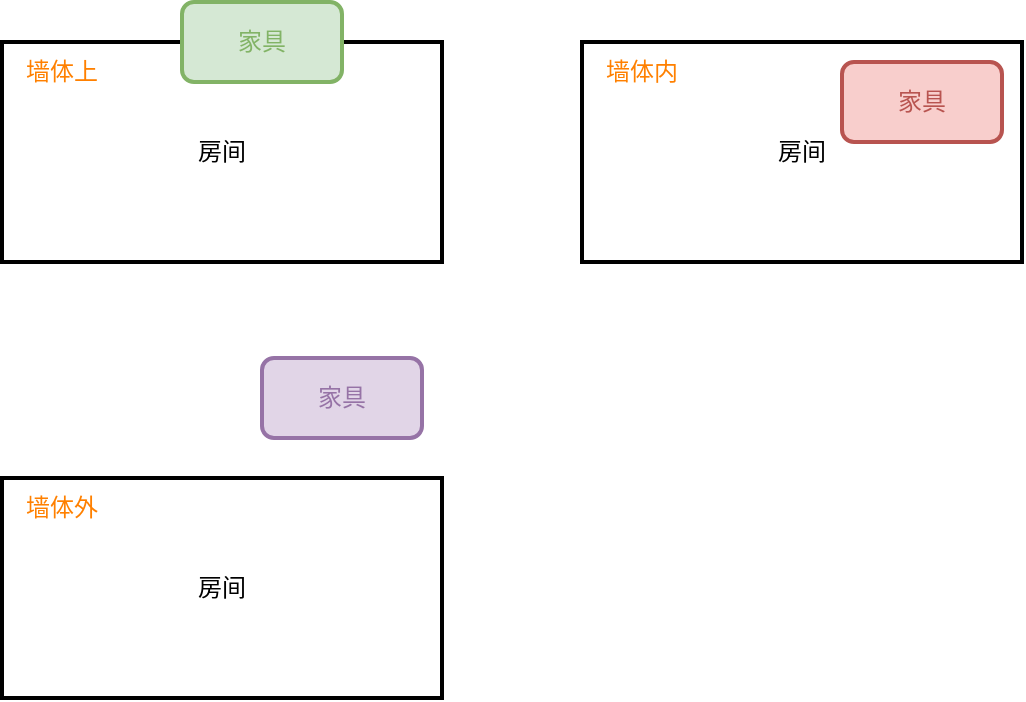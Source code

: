 <mxfile version="20.2.3" type="github"><diagram id="a8BOh4uFZclfAc7MfYIC" name="第 1 页"><mxGraphModel dx="2253" dy="744" grid="1" gridSize="10" guides="1" tooltips="1" connect="1" arrows="1" fold="1" page="1" pageScale="1" pageWidth="827" pageHeight="1169" math="0" shadow="0"><root><mxCell id="0"/><mxCell id="1" parent="0"/><mxCell id="U_PUp7Ez4TtlzPxb_GvX-4" value="房间" style="rounded=0;whiteSpace=wrap;html=1;strokeWidth=2;" vertex="1" parent="1"><mxGeometry x="-80" y="240" width="220" height="110" as="geometry"/></mxCell><mxCell id="U_PUp7Ez4TtlzPxb_GvX-5" value="家具" style="rounded=1;whiteSpace=wrap;html=1;strokeWidth=2;fillColor=#d5e8d4;strokeColor=#82b366;fontColor=#82B366;" vertex="1" parent="1"><mxGeometry x="10" y="220" width="80" height="40" as="geometry"/></mxCell><mxCell id="U_PUp7Ez4TtlzPxb_GvX-8" value="房间" style="rounded=0;whiteSpace=wrap;html=1;strokeWidth=2;" vertex="1" parent="1"><mxGeometry x="210" y="240" width="220" height="110" as="geometry"/></mxCell><mxCell id="U_PUp7Ez4TtlzPxb_GvX-9" value="家具" style="rounded=1;whiteSpace=wrap;html=1;strokeWidth=2;fillColor=#f8cecc;strokeColor=#b85450;fontColor=#B85450;" vertex="1" parent="1"><mxGeometry x="340" y="250" width="80" height="40" as="geometry"/></mxCell><mxCell id="U_PUp7Ez4TtlzPxb_GvX-10" value="房间" style="rounded=0;whiteSpace=wrap;html=1;strokeWidth=2;" vertex="1" parent="1"><mxGeometry x="-80" y="458" width="220" height="110" as="geometry"/></mxCell><mxCell id="U_PUp7Ez4TtlzPxb_GvX-11" value="家具" style="rounded=1;whiteSpace=wrap;html=1;strokeWidth=2;fillColor=#e1d5e7;strokeColor=#9673a6;fontColor=#9673A6;" vertex="1" parent="1"><mxGeometry x="50" y="398" width="80" height="40" as="geometry"/></mxCell><mxCell id="U_PUp7Ez4TtlzPxb_GvX-12" value="&lt;font color=&quot;#ff8000&quot;&gt;墙体上&lt;/font&gt;" style="text;html=1;strokeColor=none;fillColor=none;align=center;verticalAlign=middle;whiteSpace=wrap;rounded=0;fontColor=#9673A6;" vertex="1" parent="1"><mxGeometry x="-80" y="240" width="60" height="30" as="geometry"/></mxCell><mxCell id="U_PUp7Ez4TtlzPxb_GvX-13" value="&lt;span style=&quot;color: rgb(255, 128, 0);&quot;&gt;墙体内&lt;/span&gt;" style="text;html=1;strokeColor=none;fillColor=none;align=center;verticalAlign=middle;whiteSpace=wrap;rounded=0;fontColor=#9673A6;" vertex="1" parent="1"><mxGeometry x="210" y="240" width="60" height="30" as="geometry"/></mxCell><mxCell id="U_PUp7Ez4TtlzPxb_GvX-14" value="&lt;span style=&quot;color: rgb(255, 128, 0);&quot;&gt;墙体外&lt;/span&gt;" style="text;html=1;strokeColor=none;fillColor=none;align=center;verticalAlign=middle;whiteSpace=wrap;rounded=0;fontColor=#9673A6;" vertex="1" parent="1"><mxGeometry x="-80" y="458" width="60" height="30" as="geometry"/></mxCell></root></mxGraphModel></diagram></mxfile>